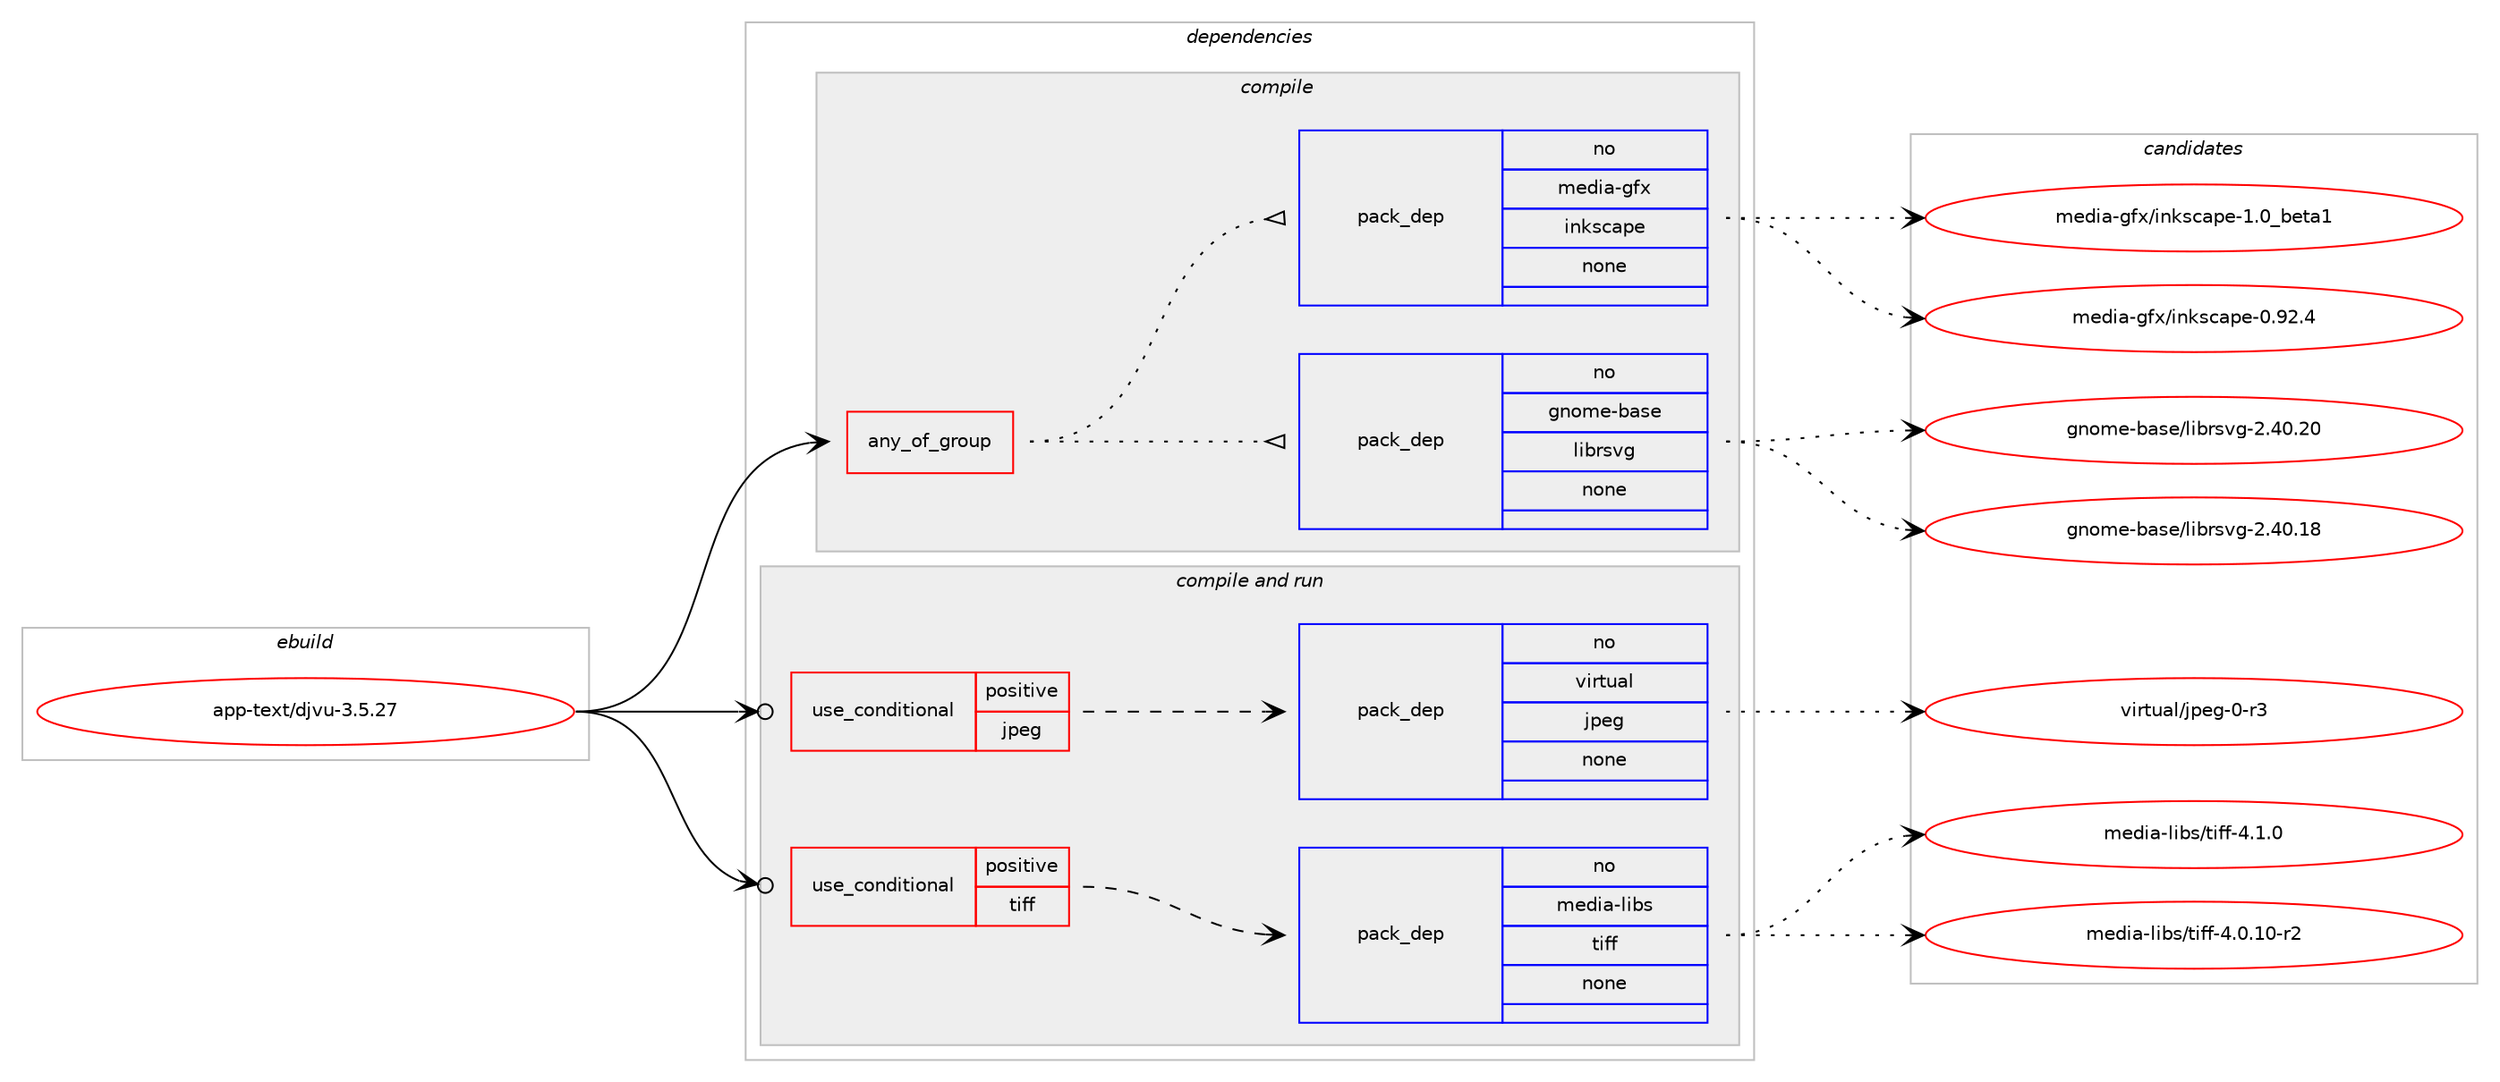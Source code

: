 digraph prolog {

# *************
# Graph options
# *************

newrank=true;
concentrate=true;
compound=true;
graph [rankdir=LR,fontname=Helvetica,fontsize=10,ranksep=1.5];#, ranksep=2.5, nodesep=0.2];
edge  [arrowhead=vee];
node  [fontname=Helvetica,fontsize=10];

# **********
# The ebuild
# **********

subgraph cluster_leftcol {
color=gray;
label=<<i>ebuild</i>>;
id [label="app-text/djvu-3.5.27", color=red, width=4, href="../app-text/djvu-3.5.27.svg"];
}

# ****************
# The dependencies
# ****************

subgraph cluster_midcol {
color=gray;
label=<<i>dependencies</i>>;
subgraph cluster_compile {
fillcolor="#eeeeee";
style=filled;
label=<<i>compile</i>>;
subgraph any8863 {
dependency508189 [label=<<TABLE BORDER="0" CELLBORDER="1" CELLSPACING="0" CELLPADDING="4"><TR><TD CELLPADDING="10">any_of_group</TD></TR></TABLE>>, shape=none, color=red];subgraph pack377757 {
dependency508190 [label=<<TABLE BORDER="0" CELLBORDER="1" CELLSPACING="0" CELLPADDING="4" WIDTH="220"><TR><TD ROWSPAN="6" CELLPADDING="30">pack_dep</TD></TR><TR><TD WIDTH="110">no</TD></TR><TR><TD>gnome-base</TD></TR><TR><TD>librsvg</TD></TR><TR><TD>none</TD></TR><TR><TD></TD></TR></TABLE>>, shape=none, color=blue];
}
dependency508189:e -> dependency508190:w [weight=20,style="dotted",arrowhead="oinv"];
subgraph pack377758 {
dependency508191 [label=<<TABLE BORDER="0" CELLBORDER="1" CELLSPACING="0" CELLPADDING="4" WIDTH="220"><TR><TD ROWSPAN="6" CELLPADDING="30">pack_dep</TD></TR><TR><TD WIDTH="110">no</TD></TR><TR><TD>media-gfx</TD></TR><TR><TD>inkscape</TD></TR><TR><TD>none</TD></TR><TR><TD></TD></TR></TABLE>>, shape=none, color=blue];
}
dependency508189:e -> dependency508191:w [weight=20,style="dotted",arrowhead="oinv"];
}
id:e -> dependency508189:w [weight=20,style="solid",arrowhead="vee"];
}
subgraph cluster_compileandrun {
fillcolor="#eeeeee";
style=filled;
label=<<i>compile and run</i>>;
subgraph cond121245 {
dependency508192 [label=<<TABLE BORDER="0" CELLBORDER="1" CELLSPACING="0" CELLPADDING="4"><TR><TD ROWSPAN="3" CELLPADDING="10">use_conditional</TD></TR><TR><TD>positive</TD></TR><TR><TD>jpeg</TD></TR></TABLE>>, shape=none, color=red];
subgraph pack377759 {
dependency508193 [label=<<TABLE BORDER="0" CELLBORDER="1" CELLSPACING="0" CELLPADDING="4" WIDTH="220"><TR><TD ROWSPAN="6" CELLPADDING="30">pack_dep</TD></TR><TR><TD WIDTH="110">no</TD></TR><TR><TD>virtual</TD></TR><TR><TD>jpeg</TD></TR><TR><TD>none</TD></TR><TR><TD></TD></TR></TABLE>>, shape=none, color=blue];
}
dependency508192:e -> dependency508193:w [weight=20,style="dashed",arrowhead="vee"];
}
id:e -> dependency508192:w [weight=20,style="solid",arrowhead="odotvee"];
subgraph cond121246 {
dependency508194 [label=<<TABLE BORDER="0" CELLBORDER="1" CELLSPACING="0" CELLPADDING="4"><TR><TD ROWSPAN="3" CELLPADDING="10">use_conditional</TD></TR><TR><TD>positive</TD></TR><TR><TD>tiff</TD></TR></TABLE>>, shape=none, color=red];
subgraph pack377760 {
dependency508195 [label=<<TABLE BORDER="0" CELLBORDER="1" CELLSPACING="0" CELLPADDING="4" WIDTH="220"><TR><TD ROWSPAN="6" CELLPADDING="30">pack_dep</TD></TR><TR><TD WIDTH="110">no</TD></TR><TR><TD>media-libs</TD></TR><TR><TD>tiff</TD></TR><TR><TD>none</TD></TR><TR><TD></TD></TR></TABLE>>, shape=none, color=blue];
}
dependency508194:e -> dependency508195:w [weight=20,style="dashed",arrowhead="vee"];
}
id:e -> dependency508194:w [weight=20,style="solid",arrowhead="odotvee"];
}
subgraph cluster_run {
fillcolor="#eeeeee";
style=filled;
label=<<i>run</i>>;
}
}

# **************
# The candidates
# **************

subgraph cluster_choices {
rank=same;
color=gray;
label=<<i>candidates</i>>;

subgraph choice377757 {
color=black;
nodesep=1;
choice10311011110910145989711510147108105981141151181034550465248464956 [label="gnome-base/librsvg-2.40.18", color=red, width=4,href="../gnome-base/librsvg-2.40.18.svg"];
choice10311011110910145989711510147108105981141151181034550465248465048 [label="gnome-base/librsvg-2.40.20", color=red, width=4,href="../gnome-base/librsvg-2.40.20.svg"];
dependency508190:e -> choice10311011110910145989711510147108105981141151181034550465248464956:w [style=dotted,weight="100"];
dependency508190:e -> choice10311011110910145989711510147108105981141151181034550465248465048:w [style=dotted,weight="100"];
}
subgraph choice377758 {
color=black;
nodesep=1;
choice109101100105974510310212047105110107115999711210145484657504652 [label="media-gfx/inkscape-0.92.4", color=red, width=4,href="../media-gfx/inkscape-0.92.4.svg"];
choice10910110010597451031021204710511010711599971121014549464895981011169749 [label="media-gfx/inkscape-1.0_beta1", color=red, width=4,href="../media-gfx/inkscape-1.0_beta1.svg"];
dependency508191:e -> choice109101100105974510310212047105110107115999711210145484657504652:w [style=dotted,weight="100"];
dependency508191:e -> choice10910110010597451031021204710511010711599971121014549464895981011169749:w [style=dotted,weight="100"];
}
subgraph choice377759 {
color=black;
nodesep=1;
choice118105114116117971084710611210110345484511451 [label="virtual/jpeg-0-r3", color=red, width=4,href="../virtual/jpeg-0-r3.svg"];
dependency508193:e -> choice118105114116117971084710611210110345484511451:w [style=dotted,weight="100"];
}
subgraph choice377760 {
color=black;
nodesep=1;
choice10910110010597451081059811547116105102102455246484649484511450 [label="media-libs/tiff-4.0.10-r2", color=red, width=4,href="../media-libs/tiff-4.0.10-r2.svg"];
choice10910110010597451081059811547116105102102455246494648 [label="media-libs/tiff-4.1.0", color=red, width=4,href="../media-libs/tiff-4.1.0.svg"];
dependency508195:e -> choice10910110010597451081059811547116105102102455246484649484511450:w [style=dotted,weight="100"];
dependency508195:e -> choice10910110010597451081059811547116105102102455246494648:w [style=dotted,weight="100"];
}
}

}
